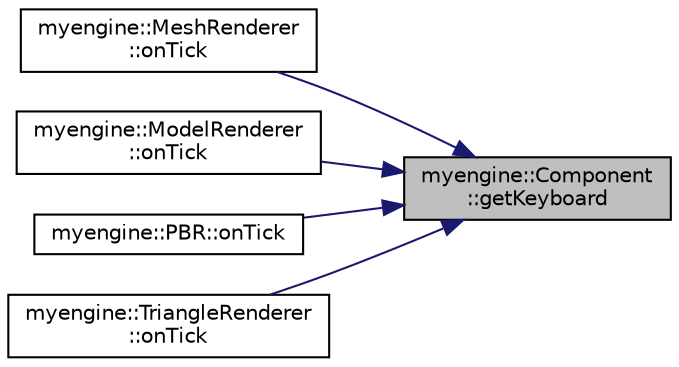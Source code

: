 digraph "myengine::Component::getKeyboard"
{
 // LATEX_PDF_SIZE
  edge [fontname="Helvetica",fontsize="10",labelfontname="Helvetica",labelfontsize="10"];
  node [fontname="Helvetica",fontsize="10",shape=record];
  rankdir="RL";
  Node1 [label="myengine::Component\l::getKeyboard",height=0.2,width=0.4,color="black", fillcolor="grey75", style="filled", fontcolor="black",tooltip="Returns the Keyboard."];
  Node1 -> Node2 [dir="back",color="midnightblue",fontsize="10",style="solid",fontname="Helvetica"];
  Node2 [label="myengine::MeshRenderer\l::onTick",height=0.2,width=0.4,color="black", fillcolor="white", style="filled",URL="$structmyengine_1_1_mesh_renderer.html#a4ccd9617be008305b9b172d9335573a5",tooltip="The position of the model."];
  Node1 -> Node3 [dir="back",color="midnightblue",fontsize="10",style="solid",fontname="Helvetica"];
  Node3 [label="myengine::ModelRenderer\l::onTick",height=0.2,width=0.4,color="black", fillcolor="white", style="filled",URL="$structmyengine_1_1_model_renderer.html#ac1a09170155c3fddfe23ac24334fb689",tooltip="The position of the model."];
  Node1 -> Node4 [dir="back",color="midnightblue",fontsize="10",style="solid",fontname="Helvetica"];
  Node4 [label="myengine::PBR::onTick",height=0.2,width=0.4,color="black", fillcolor="white", style="filled",URL="$structmyengine_1_1_p_b_r.html#ac960a36c2b186613e28284ede02004bd",tooltip="The position of the model."];
  Node1 -> Node5 [dir="back",color="midnightblue",fontsize="10",style="solid",fontname="Helvetica"];
  Node5 [label="myengine::TriangleRenderer\l::onTick",height=0.2,width=0.4,color="black", fillcolor="white", style="filled",URL="$structmyengine_1_1_triangle_renderer.html#a8772473eb0f65d036220b3f48f45f8ce",tooltip="The position of the triangle."];
}
